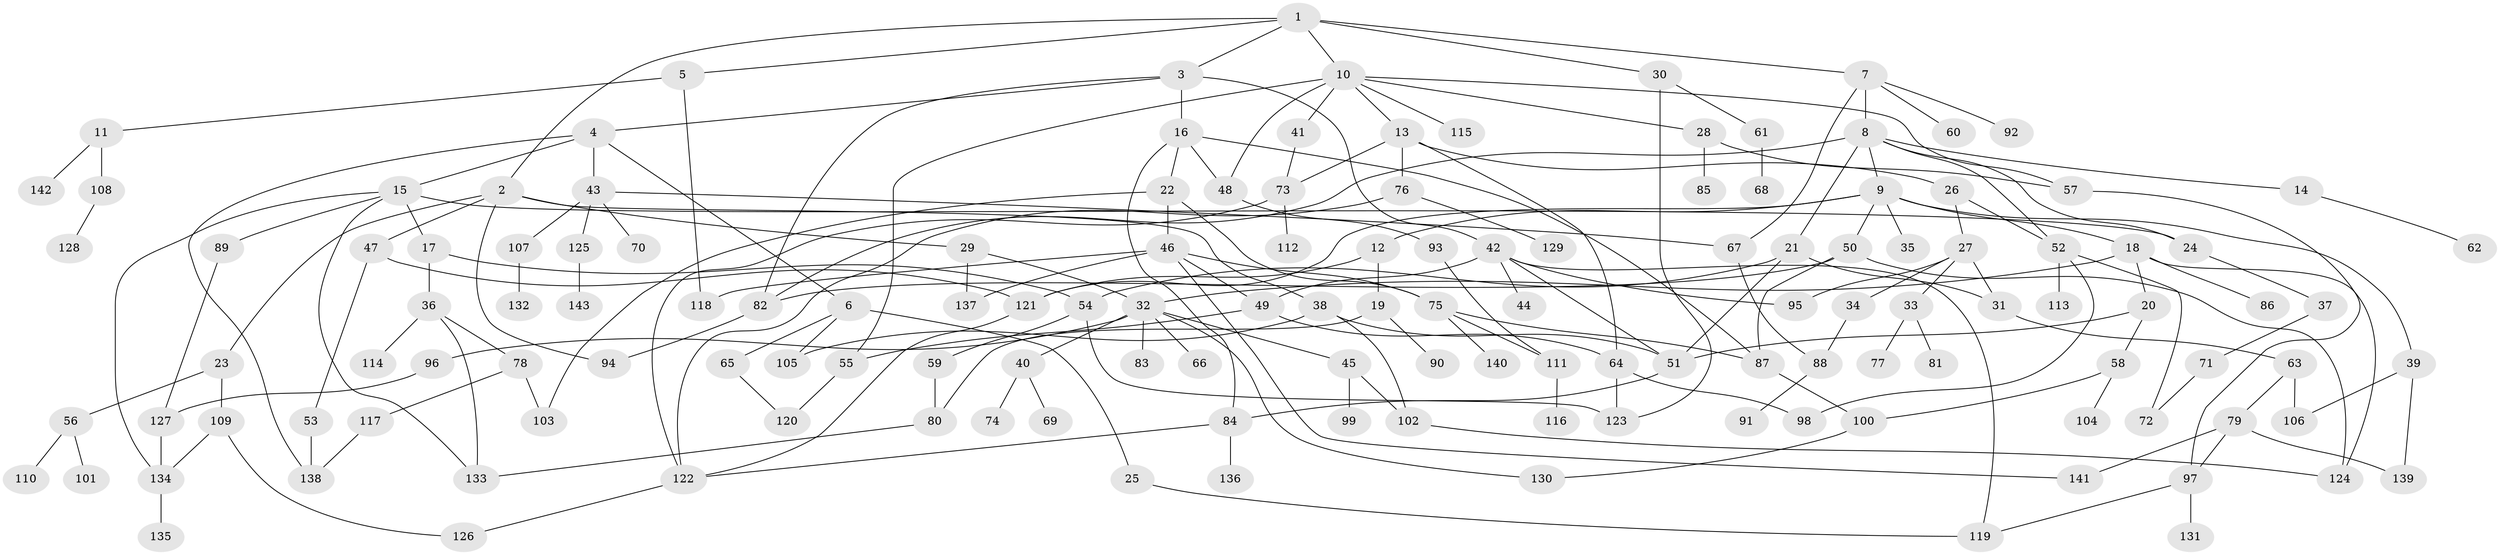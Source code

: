 // Generated by graph-tools (version 1.1) at 2025/41/03/09/25 04:41:15]
// undirected, 143 vertices, 201 edges
graph export_dot {
graph [start="1"]
  node [color=gray90,style=filled];
  1;
  2;
  3;
  4;
  5;
  6;
  7;
  8;
  9;
  10;
  11;
  12;
  13;
  14;
  15;
  16;
  17;
  18;
  19;
  20;
  21;
  22;
  23;
  24;
  25;
  26;
  27;
  28;
  29;
  30;
  31;
  32;
  33;
  34;
  35;
  36;
  37;
  38;
  39;
  40;
  41;
  42;
  43;
  44;
  45;
  46;
  47;
  48;
  49;
  50;
  51;
  52;
  53;
  54;
  55;
  56;
  57;
  58;
  59;
  60;
  61;
  62;
  63;
  64;
  65;
  66;
  67;
  68;
  69;
  70;
  71;
  72;
  73;
  74;
  75;
  76;
  77;
  78;
  79;
  80;
  81;
  82;
  83;
  84;
  85;
  86;
  87;
  88;
  89;
  90;
  91;
  92;
  93;
  94;
  95;
  96;
  97;
  98;
  99;
  100;
  101;
  102;
  103;
  104;
  105;
  106;
  107;
  108;
  109;
  110;
  111;
  112;
  113;
  114;
  115;
  116;
  117;
  118;
  119;
  120;
  121;
  122;
  123;
  124;
  125;
  126;
  127;
  128;
  129;
  130;
  131;
  132;
  133;
  134;
  135;
  136;
  137;
  138;
  139;
  140;
  141;
  142;
  143;
  1 -- 2;
  1 -- 3;
  1 -- 5;
  1 -- 7;
  1 -- 10;
  1 -- 30;
  2 -- 23;
  2 -- 29;
  2 -- 38;
  2 -- 47;
  2 -- 94;
  3 -- 4;
  3 -- 16;
  3 -- 42;
  3 -- 82;
  4 -- 6;
  4 -- 15;
  4 -- 43;
  4 -- 138;
  5 -- 11;
  5 -- 118;
  6 -- 25;
  6 -- 65;
  6 -- 105;
  7 -- 8;
  7 -- 60;
  7 -- 67;
  7 -- 92;
  8 -- 9;
  8 -- 14;
  8 -- 21;
  8 -- 24;
  8 -- 52;
  8 -- 82;
  9 -- 12;
  9 -- 18;
  9 -- 35;
  9 -- 39;
  9 -- 50;
  9 -- 121;
  10 -- 13;
  10 -- 28;
  10 -- 41;
  10 -- 48;
  10 -- 57;
  10 -- 115;
  10 -- 55;
  11 -- 108;
  11 -- 142;
  12 -- 19;
  12 -- 121;
  13 -- 26;
  13 -- 73;
  13 -- 76;
  13 -- 64;
  14 -- 62;
  15 -- 17;
  15 -- 89;
  15 -- 24;
  15 -- 133;
  15 -- 134;
  16 -- 22;
  16 -- 87;
  16 -- 48;
  16 -- 84;
  17 -- 36;
  17 -- 54;
  18 -- 20;
  18 -- 32;
  18 -- 86;
  18 -- 124;
  19 -- 80;
  19 -- 90;
  20 -- 58;
  20 -- 51;
  21 -- 51;
  21 -- 54;
  21 -- 31;
  22 -- 46;
  22 -- 75;
  22 -- 103;
  23 -- 56;
  23 -- 109;
  24 -- 37;
  25 -- 119;
  26 -- 27;
  26 -- 52;
  27 -- 31;
  27 -- 33;
  27 -- 34;
  27 -- 95;
  28 -- 85;
  28 -- 57;
  29 -- 32;
  29 -- 137;
  30 -- 61;
  30 -- 123;
  31 -- 63;
  32 -- 40;
  32 -- 45;
  32 -- 66;
  32 -- 83;
  32 -- 96;
  32 -- 130;
  33 -- 77;
  33 -- 81;
  34 -- 88;
  36 -- 78;
  36 -- 114;
  36 -- 133;
  37 -- 71;
  38 -- 51;
  38 -- 102;
  38 -- 105;
  39 -- 106;
  39 -- 139;
  40 -- 69;
  40 -- 74;
  41 -- 73;
  42 -- 44;
  42 -- 119;
  42 -- 95;
  42 -- 49;
  42 -- 51;
  43 -- 70;
  43 -- 107;
  43 -- 125;
  43 -- 67;
  45 -- 99;
  45 -- 102;
  46 -- 49;
  46 -- 137;
  46 -- 118;
  46 -- 75;
  46 -- 141;
  47 -- 53;
  47 -- 121;
  48 -- 93;
  49 -- 55;
  49 -- 64;
  50 -- 87;
  50 -- 124;
  50 -- 82;
  51 -- 84;
  52 -- 72;
  52 -- 113;
  52 -- 98;
  53 -- 138;
  54 -- 59;
  54 -- 123;
  55 -- 120;
  56 -- 101;
  56 -- 110;
  57 -- 97;
  58 -- 104;
  58 -- 100;
  59 -- 80;
  61 -- 68;
  63 -- 79;
  63 -- 106;
  64 -- 98;
  64 -- 123;
  65 -- 120;
  67 -- 88;
  71 -- 72;
  73 -- 112;
  73 -- 122;
  75 -- 140;
  75 -- 87;
  75 -- 111;
  76 -- 129;
  76 -- 122;
  78 -- 103;
  78 -- 117;
  79 -- 97;
  79 -- 141;
  79 -- 139;
  80 -- 133;
  82 -- 94;
  84 -- 122;
  84 -- 136;
  87 -- 100;
  88 -- 91;
  89 -- 127;
  93 -- 111;
  96 -- 127;
  97 -- 131;
  97 -- 119;
  100 -- 130;
  102 -- 124;
  107 -- 132;
  108 -- 128;
  109 -- 134;
  109 -- 126;
  111 -- 116;
  117 -- 138;
  121 -- 122;
  122 -- 126;
  125 -- 143;
  127 -- 134;
  134 -- 135;
}
